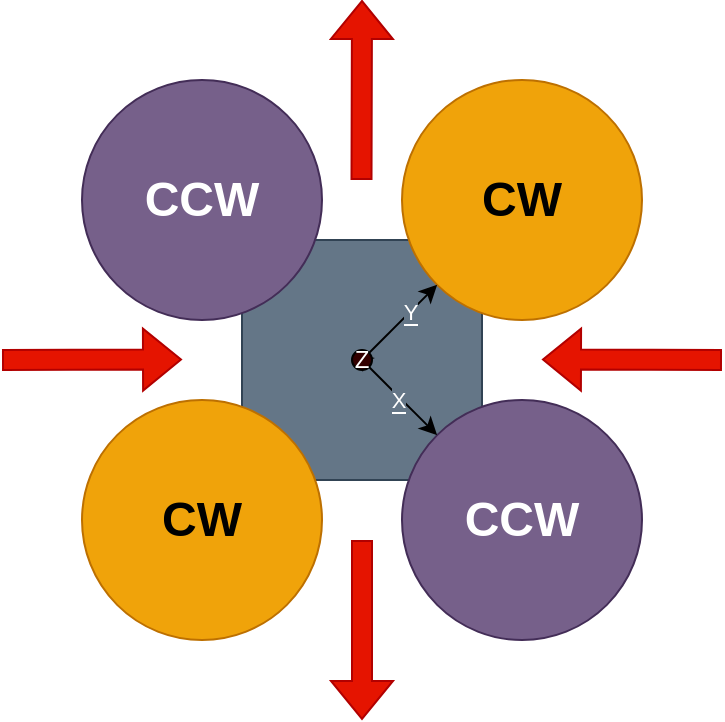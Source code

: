 <mxfile version="21.2.1" type="device">
  <diagram name="Page-1" id="cHk4ZF7iXP-Oi1yKTADg">
    <mxGraphModel dx="580" dy="591" grid="1" gridSize="10" guides="1" tooltips="1" connect="1" arrows="1" fold="1" page="1" pageScale="1" pageWidth="850" pageHeight="1100" math="0" shadow="0">
      <root>
        <mxCell id="0" />
        <mxCell id="1" parent="0" />
        <mxCell id="-Z0gxPZoHlL4O8jTvGws-5" value="" style="whiteSpace=wrap;html=1;aspect=fixed;fillColor=#647687;fontColor=#ffffff;strokeColor=#314354;" vertex="1" parent="1">
          <mxGeometry x="240" y="360" width="120" height="120" as="geometry" />
        </mxCell>
        <mxCell id="-Z0gxPZoHlL4O8jTvGws-1" value="&lt;h1&gt;CCW&lt;/h1&gt;" style="ellipse;whiteSpace=wrap;html=1;aspect=fixed;fillColor=#76608a;fontColor=#ffffff;strokeColor=#432D57;" vertex="1" parent="1">
          <mxGeometry x="160" y="280" width="120" height="120" as="geometry" />
        </mxCell>
        <mxCell id="-Z0gxPZoHlL4O8jTvGws-2" value="&lt;h1&gt;CW&lt;/h1&gt;" style="ellipse;whiteSpace=wrap;html=1;aspect=fixed;fillColor=#f0a30a;fontColor=#000000;strokeColor=#BD7000;" vertex="1" parent="1">
          <mxGeometry x="320" y="280" width="120" height="120" as="geometry" />
        </mxCell>
        <mxCell id="-Z0gxPZoHlL4O8jTvGws-3" value="&lt;h1&gt;CCW&lt;/h1&gt;" style="ellipse;whiteSpace=wrap;html=1;aspect=fixed;fillColor=#76608a;fontColor=#ffffff;strokeColor=#432D57;" vertex="1" parent="1">
          <mxGeometry x="320" y="440" width="120" height="120" as="geometry" />
        </mxCell>
        <mxCell id="-Z0gxPZoHlL4O8jTvGws-4" value="&lt;h1 style=&quot;text-align: justify;&quot;&gt;CW&lt;/h1&gt;" style="ellipse;whiteSpace=wrap;html=1;aspect=fixed;fillColor=#f0a30a;fontColor=#000000;strokeColor=#BD7000;" vertex="1" parent="1">
          <mxGeometry x="160" y="440" width="120" height="120" as="geometry" />
        </mxCell>
        <mxCell id="-Z0gxPZoHlL4O8jTvGws-6" value="" style="endArrow=classic;html=1;rounded=0;entryX=0;entryY=0;entryDx=0;entryDy=0;" edge="1" parent="1" source="-Z0gxPZoHlL4O8jTvGws-11" target="-Z0gxPZoHlL4O8jTvGws-3">
          <mxGeometry width="50" height="50" relative="1" as="geometry">
            <mxPoint x="300" y="419.5" as="sourcePoint" />
            <mxPoint x="340" y="420" as="targetPoint" />
            <Array as="points" />
          </mxGeometry>
        </mxCell>
        <mxCell id="-Z0gxPZoHlL4O8jTvGws-8" value="" style="endArrow=classic;html=1;rounded=0;entryX=0;entryY=1;entryDx=0;entryDy=0;" edge="1" parent="1" target="-Z0gxPZoHlL4O8jTvGws-2">
          <mxGeometry width="50" height="50" relative="1" as="geometry">
            <mxPoint x="300" y="420" as="sourcePoint" />
            <mxPoint x="330" y="390" as="targetPoint" />
          </mxGeometry>
        </mxCell>
        <mxCell id="-Z0gxPZoHlL4O8jTvGws-9" value="&lt;p&gt;&lt;br&gt;&lt;/p&gt;" style="edgeLabel;html=1;align=center;verticalAlign=middle;resizable=0;points=[];" vertex="1" connectable="0" parent="-Z0gxPZoHlL4O8jTvGws-8">
          <mxGeometry x="0.331" relative="1" as="geometry">
            <mxPoint as="offset" />
          </mxGeometry>
        </mxCell>
        <mxCell id="-Z0gxPZoHlL4O8jTvGws-10" value="&lt;font style=&quot;background-color: rgb(100, 118, 135);&quot; color=&quot;#ffffff&quot;&gt;Y&lt;/font&gt;" style="edgeLabel;html=1;align=center;verticalAlign=middle;resizable=0;points=[];" vertex="1" connectable="0" parent="-Z0gxPZoHlL4O8jTvGws-8">
          <mxGeometry x="0.278" relative="1" as="geometry">
            <mxPoint as="offset" />
          </mxGeometry>
        </mxCell>
        <mxCell id="-Z0gxPZoHlL4O8jTvGws-12" value="" style="endArrow=classic;html=1;rounded=0;entryX=0;entryY=0;entryDx=0;entryDy=0;" edge="1" parent="1" target="-Z0gxPZoHlL4O8jTvGws-11">
          <mxGeometry width="50" height="50" relative="1" as="geometry">
            <mxPoint x="300" y="419.5" as="sourcePoint" />
            <mxPoint x="338" y="458" as="targetPoint" />
            <Array as="points" />
          </mxGeometry>
        </mxCell>
        <mxCell id="-Z0gxPZoHlL4O8jTvGws-13" value="&lt;span style=&quot;background-color: rgb(100, 118, 135);&quot;&gt;&lt;font color=&quot;#ffffff&quot;&gt;X&lt;br&gt;&lt;/font&gt;&lt;/span&gt;" style="edgeLabel;html=1;align=center;verticalAlign=middle;resizable=0;points=[];" vertex="1" connectable="0" parent="-Z0gxPZoHlL4O8jTvGws-12">
          <mxGeometry x="-0.067" relative="1" as="geometry">
            <mxPoint x="19" y="22" as="offset" />
          </mxGeometry>
        </mxCell>
        <mxCell id="-Z0gxPZoHlL4O8jTvGws-11" value="&lt;font color=&quot;#ffffff&quot;&gt;Z&lt;/font&gt;" style="ellipse;whiteSpace=wrap;html=1;aspect=fixed;fillColor=#330000;" vertex="1" parent="1">
          <mxGeometry x="295" y="415" width="10" height="10" as="geometry" />
        </mxCell>
        <mxCell id="-Z0gxPZoHlL4O8jTvGws-15" value="" style="shape=flexArrow;endArrow=classic;html=1;rounded=0;fillColor=#e51400;strokeColor=#B20000;" edge="1" parent="1">
          <mxGeometry width="50" height="50" relative="1" as="geometry">
            <mxPoint x="480" y="420" as="sourcePoint" />
            <mxPoint x="390" y="419.75" as="targetPoint" />
          </mxGeometry>
        </mxCell>
        <mxCell id="-Z0gxPZoHlL4O8jTvGws-16" value="" style="shape=flexArrow;endArrow=classic;html=1;rounded=0;fillColor=#e51400;strokeColor=#B20000;" edge="1" parent="1">
          <mxGeometry width="50" height="50" relative="1" as="geometry">
            <mxPoint x="300" y="510" as="sourcePoint" />
            <mxPoint x="300" y="600" as="targetPoint" />
          </mxGeometry>
        </mxCell>
        <mxCell id="-Z0gxPZoHlL4O8jTvGws-17" value="" style="shape=flexArrow;endArrow=classic;html=1;rounded=0;fillColor=#e51400;strokeColor=#B20000;" edge="1" parent="1">
          <mxGeometry width="50" height="50" relative="1" as="geometry">
            <mxPoint x="299.75" y="330" as="sourcePoint" />
            <mxPoint x="300" y="240" as="targetPoint" />
          </mxGeometry>
        </mxCell>
        <mxCell id="-Z0gxPZoHlL4O8jTvGws-19" value="" style="shape=flexArrow;endArrow=classic;html=1;rounded=0;fillColor=#e51400;strokeColor=#B20000;" edge="1" parent="1">
          <mxGeometry width="50" height="50" relative="1" as="geometry">
            <mxPoint x="120" y="420" as="sourcePoint" />
            <mxPoint x="210" y="419.75" as="targetPoint" />
          </mxGeometry>
        </mxCell>
      </root>
    </mxGraphModel>
  </diagram>
</mxfile>

